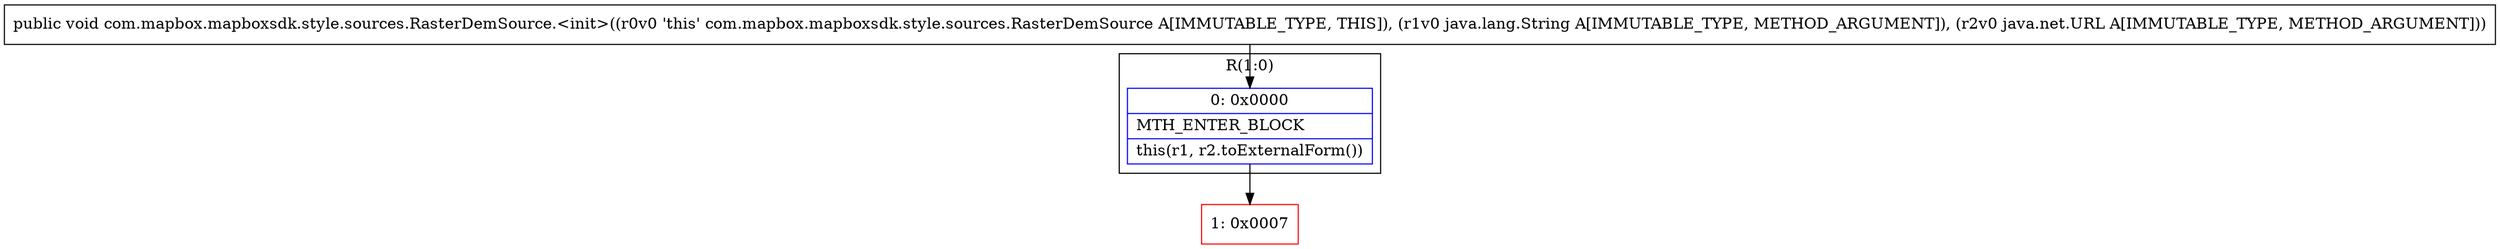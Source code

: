 digraph "CFG forcom.mapbox.mapboxsdk.style.sources.RasterDemSource.\<init\>(Ljava\/lang\/String;Ljava\/net\/URL;)V" {
subgraph cluster_Region_956338157 {
label = "R(1:0)";
node [shape=record,color=blue];
Node_0 [shape=record,label="{0\:\ 0x0000|MTH_ENTER_BLOCK\l|this(r1, r2.toExternalForm())\l}"];
}
Node_1 [shape=record,color=red,label="{1\:\ 0x0007}"];
MethodNode[shape=record,label="{public void com.mapbox.mapboxsdk.style.sources.RasterDemSource.\<init\>((r0v0 'this' com.mapbox.mapboxsdk.style.sources.RasterDemSource A[IMMUTABLE_TYPE, THIS]), (r1v0 java.lang.String A[IMMUTABLE_TYPE, METHOD_ARGUMENT]), (r2v0 java.net.URL A[IMMUTABLE_TYPE, METHOD_ARGUMENT])) }"];
MethodNode -> Node_0;
Node_0 -> Node_1;
}

